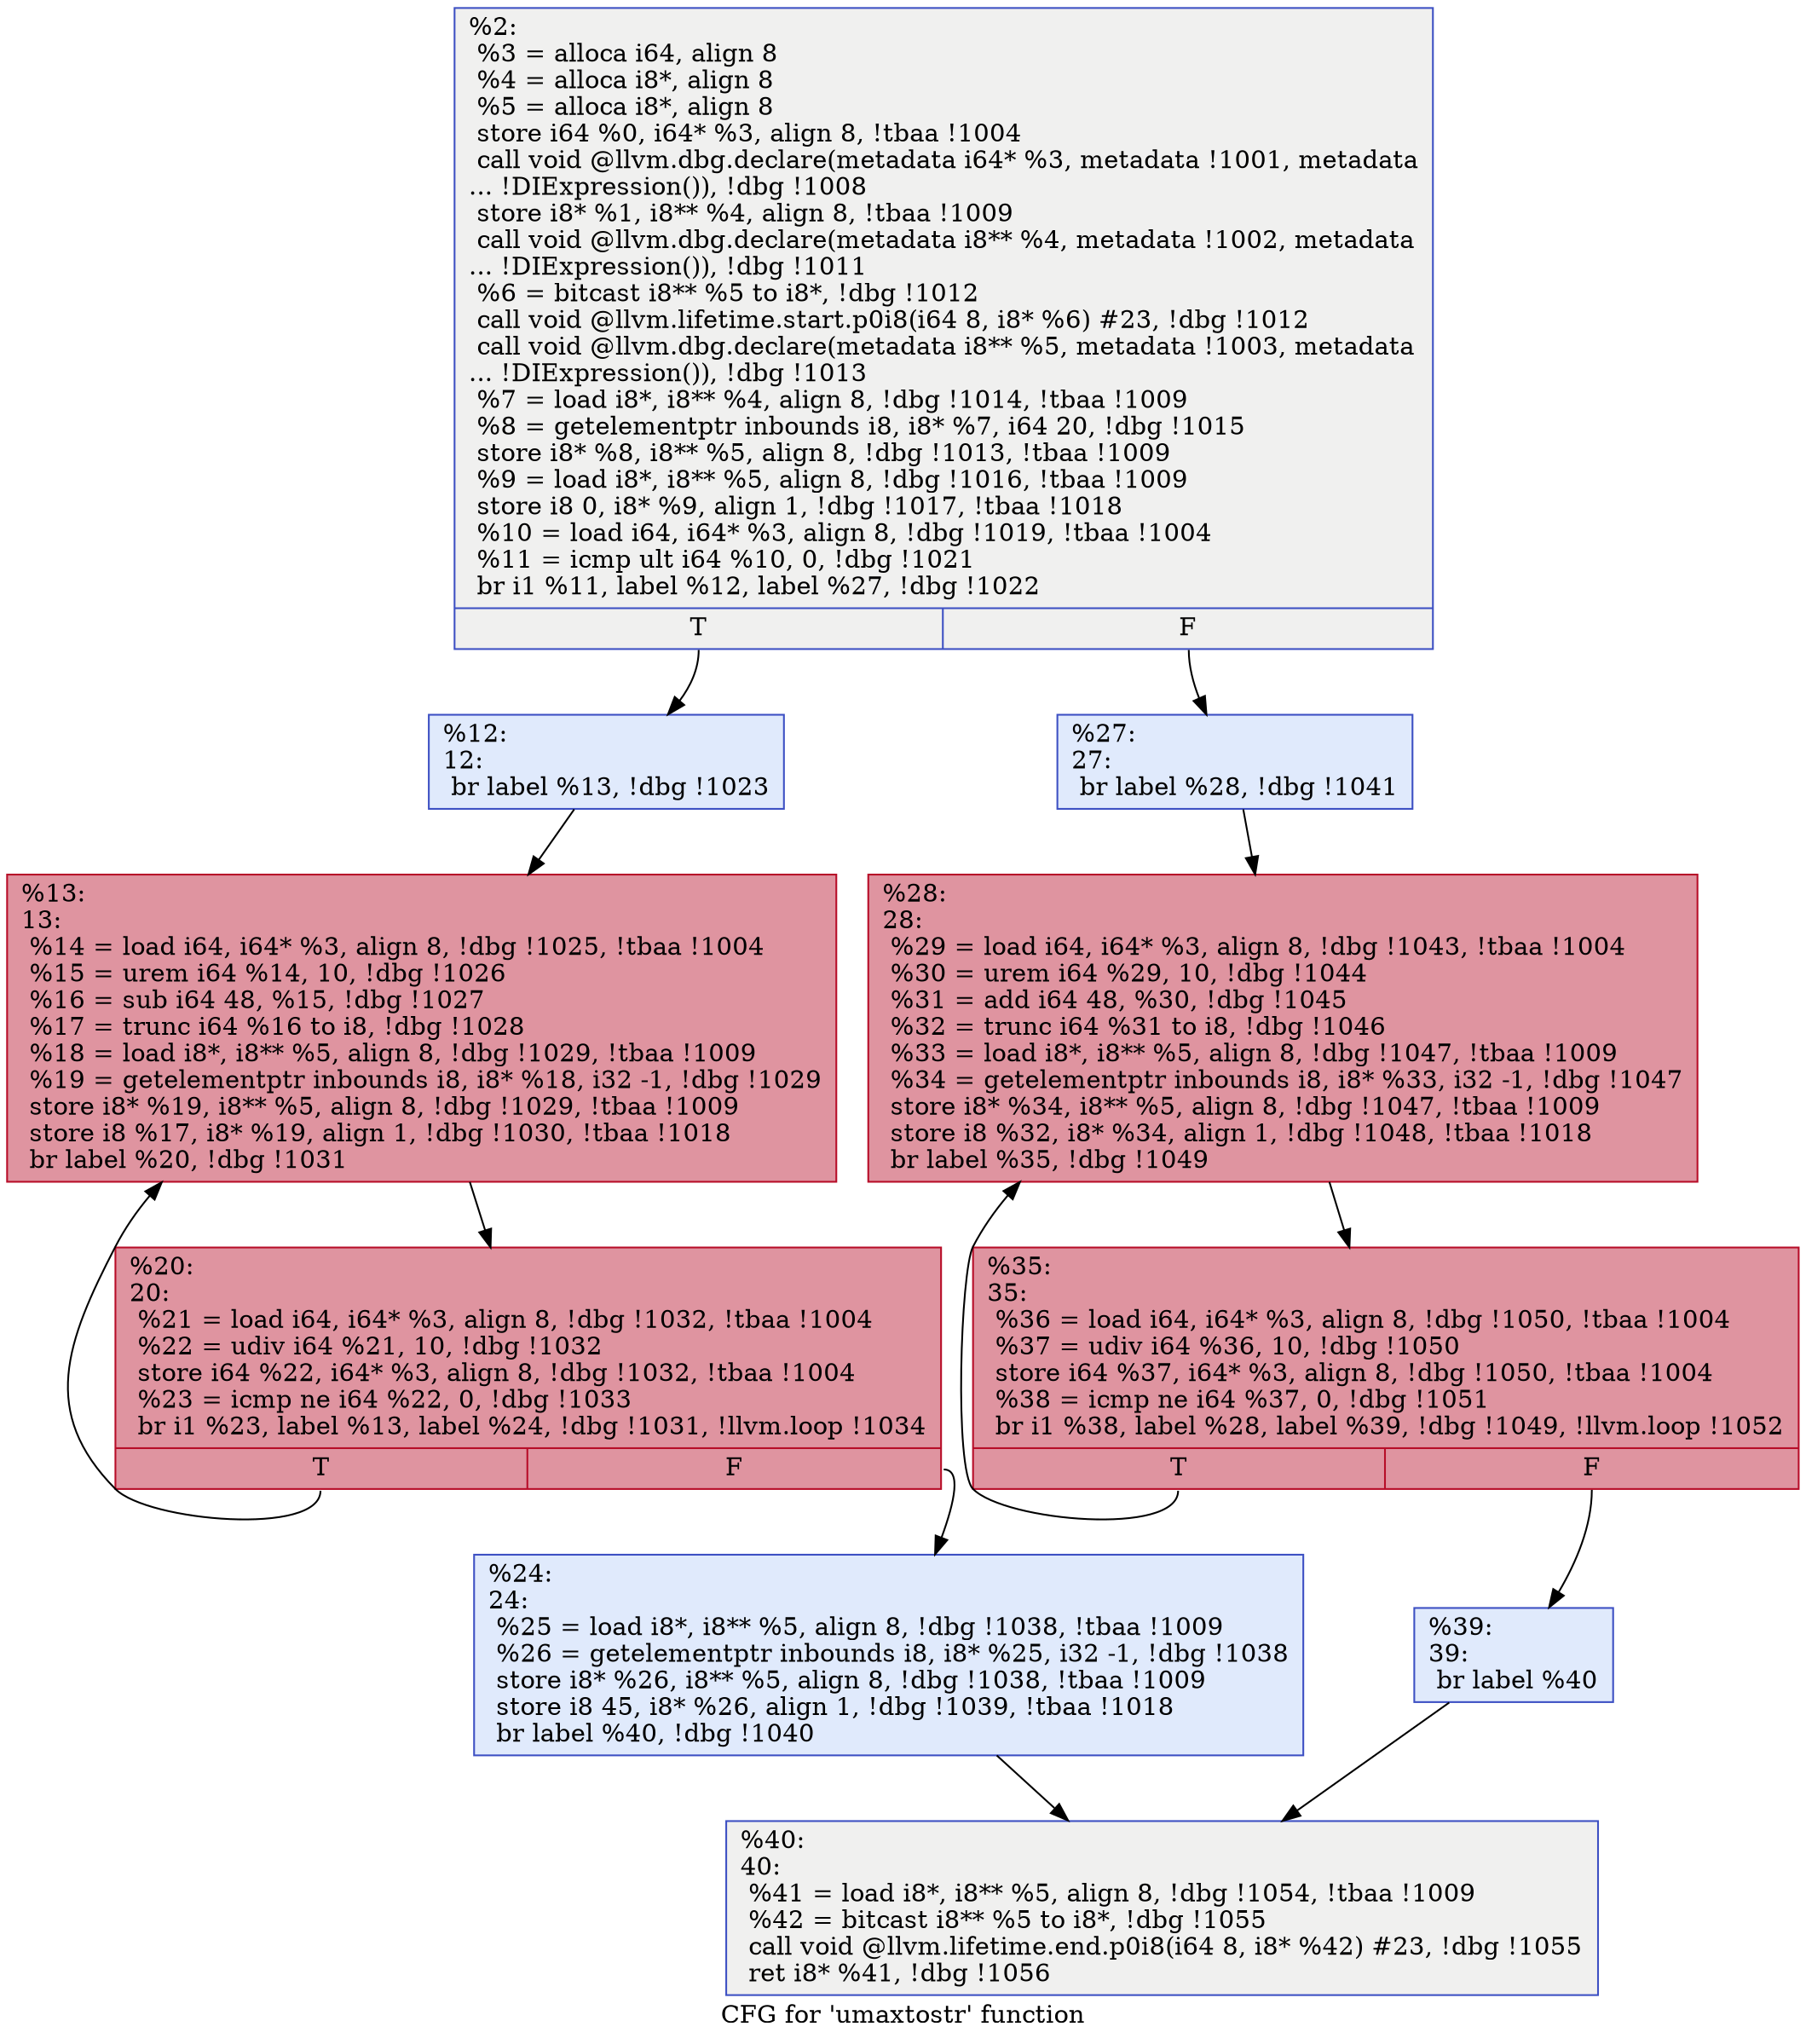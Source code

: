 digraph "CFG for 'umaxtostr' function" {
	label="CFG for 'umaxtostr' function";

	Node0x225f480 [shape=record,color="#3d50c3ff", style=filled, fillcolor="#dedcdb70",label="{%2:\l  %3 = alloca i64, align 8\l  %4 = alloca i8*, align 8\l  %5 = alloca i8*, align 8\l  store i64 %0, i64* %3, align 8, !tbaa !1004\l  call void @llvm.dbg.declare(metadata i64* %3, metadata !1001, metadata\l... !DIExpression()), !dbg !1008\l  store i8* %1, i8** %4, align 8, !tbaa !1009\l  call void @llvm.dbg.declare(metadata i8** %4, metadata !1002, metadata\l... !DIExpression()), !dbg !1011\l  %6 = bitcast i8** %5 to i8*, !dbg !1012\l  call void @llvm.lifetime.start.p0i8(i64 8, i8* %6) #23, !dbg !1012\l  call void @llvm.dbg.declare(metadata i8** %5, metadata !1003, metadata\l... !DIExpression()), !dbg !1013\l  %7 = load i8*, i8** %4, align 8, !dbg !1014, !tbaa !1009\l  %8 = getelementptr inbounds i8, i8* %7, i64 20, !dbg !1015\l  store i8* %8, i8** %5, align 8, !dbg !1013, !tbaa !1009\l  %9 = load i8*, i8** %5, align 8, !dbg !1016, !tbaa !1009\l  store i8 0, i8* %9, align 1, !dbg !1017, !tbaa !1018\l  %10 = load i64, i64* %3, align 8, !dbg !1019, !tbaa !1004\l  %11 = icmp ult i64 %10, 0, !dbg !1021\l  br i1 %11, label %12, label %27, !dbg !1022\l|{<s0>T|<s1>F}}"];
	Node0x225f480:s0 -> Node0x225f530;
	Node0x225f480:s1 -> Node0x225f670;
	Node0x225f530 [shape=record,color="#3d50c3ff", style=filled, fillcolor="#b9d0f970",label="{%12:\l12:                                               \l  br label %13, !dbg !1023\l}"];
	Node0x225f530 -> Node0x225f580;
	Node0x225f580 [shape=record,color="#b70d28ff", style=filled, fillcolor="#b70d2870",label="{%13:\l13:                                               \l  %14 = load i64, i64* %3, align 8, !dbg !1025, !tbaa !1004\l  %15 = urem i64 %14, 10, !dbg !1026\l  %16 = sub i64 48, %15, !dbg !1027\l  %17 = trunc i64 %16 to i8, !dbg !1028\l  %18 = load i8*, i8** %5, align 8, !dbg !1029, !tbaa !1009\l  %19 = getelementptr inbounds i8, i8* %18, i32 -1, !dbg !1029\l  store i8* %19, i8** %5, align 8, !dbg !1029, !tbaa !1009\l  store i8 %17, i8* %19, align 1, !dbg !1030, !tbaa !1018\l  br label %20, !dbg !1031\l}"];
	Node0x225f580 -> Node0x225f5d0;
	Node0x225f5d0 [shape=record,color="#b70d28ff", style=filled, fillcolor="#b70d2870",label="{%20:\l20:                                               \l  %21 = load i64, i64* %3, align 8, !dbg !1032, !tbaa !1004\l  %22 = udiv i64 %21, 10, !dbg !1032\l  store i64 %22, i64* %3, align 8, !dbg !1032, !tbaa !1004\l  %23 = icmp ne i64 %22, 0, !dbg !1033\l  br i1 %23, label %13, label %24, !dbg !1031, !llvm.loop !1034\l|{<s0>T|<s1>F}}"];
	Node0x225f5d0:s0 -> Node0x225f580;
	Node0x225f5d0:s1 -> Node0x225f620;
	Node0x225f620 [shape=record,color="#3d50c3ff", style=filled, fillcolor="#b9d0f970",label="{%24:\l24:                                               \l  %25 = load i8*, i8** %5, align 8, !dbg !1038, !tbaa !1009\l  %26 = getelementptr inbounds i8, i8* %25, i32 -1, !dbg !1038\l  store i8* %26, i8** %5, align 8, !dbg !1038, !tbaa !1009\l  store i8 45, i8* %26, align 1, !dbg !1039, !tbaa !1018\l  br label %40, !dbg !1040\l}"];
	Node0x225f620 -> Node0x225f7b0;
	Node0x225f670 [shape=record,color="#3d50c3ff", style=filled, fillcolor="#b9d0f970",label="{%27:\l27:                                               \l  br label %28, !dbg !1041\l}"];
	Node0x225f670 -> Node0x225f6c0;
	Node0x225f6c0 [shape=record,color="#b70d28ff", style=filled, fillcolor="#b70d2870",label="{%28:\l28:                                               \l  %29 = load i64, i64* %3, align 8, !dbg !1043, !tbaa !1004\l  %30 = urem i64 %29, 10, !dbg !1044\l  %31 = add i64 48, %30, !dbg !1045\l  %32 = trunc i64 %31 to i8, !dbg !1046\l  %33 = load i8*, i8** %5, align 8, !dbg !1047, !tbaa !1009\l  %34 = getelementptr inbounds i8, i8* %33, i32 -1, !dbg !1047\l  store i8* %34, i8** %5, align 8, !dbg !1047, !tbaa !1009\l  store i8 %32, i8* %34, align 1, !dbg !1048, !tbaa !1018\l  br label %35, !dbg !1049\l}"];
	Node0x225f6c0 -> Node0x225f710;
	Node0x225f710 [shape=record,color="#b70d28ff", style=filled, fillcolor="#b70d2870",label="{%35:\l35:                                               \l  %36 = load i64, i64* %3, align 8, !dbg !1050, !tbaa !1004\l  %37 = udiv i64 %36, 10, !dbg !1050\l  store i64 %37, i64* %3, align 8, !dbg !1050, !tbaa !1004\l  %38 = icmp ne i64 %37, 0, !dbg !1051\l  br i1 %38, label %28, label %39, !dbg !1049, !llvm.loop !1052\l|{<s0>T|<s1>F}}"];
	Node0x225f710:s0 -> Node0x225f6c0;
	Node0x225f710:s1 -> Node0x225f760;
	Node0x225f760 [shape=record,color="#3d50c3ff", style=filled, fillcolor="#b9d0f970",label="{%39:\l39:                                               \l  br label %40\l}"];
	Node0x225f760 -> Node0x225f7b0;
	Node0x225f7b0 [shape=record,color="#3d50c3ff", style=filled, fillcolor="#dedcdb70",label="{%40:\l40:                                               \l  %41 = load i8*, i8** %5, align 8, !dbg !1054, !tbaa !1009\l  %42 = bitcast i8** %5 to i8*, !dbg !1055\l  call void @llvm.lifetime.end.p0i8(i64 8, i8* %42) #23, !dbg !1055\l  ret i8* %41, !dbg !1056\l}"];
}
